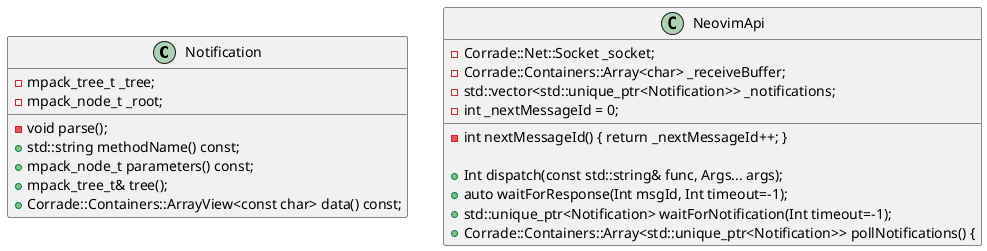 
@startuml

class Notification {
	-void parse();
	-mpack_tree_t _tree;
	-mpack_node_t _root;

	+std::string methodName() const;
	+mpack_node_t parameters() const;
	+mpack_tree_t& tree();
	+Corrade::Containers::ArrayView<const char> data() const;
}

class NeovimApi {
	-Corrade::Net::Socket _socket;
	-Corrade::Containers::Array<char> _receiveBuffer;
	-std::vector<std::unique_ptr<Notification>> _notifications;
	-int _nextMessageId = 0;
	-int nextMessageId() { return _nextMessageId++; }

	' Here data is written using mpack
	+Int dispatch(const std::string& func, Args... args);
	' Here data is read using mpack
	+auto waitForResponse(Int msgId, Int timeout=-1);
	+std::unique_ptr<Notification> waitForNotification(Int timeout=-1);
	+Corrade::Containers::Array<std::unique_ptr<Notification>> pollNotifications() {
}

@enduml
